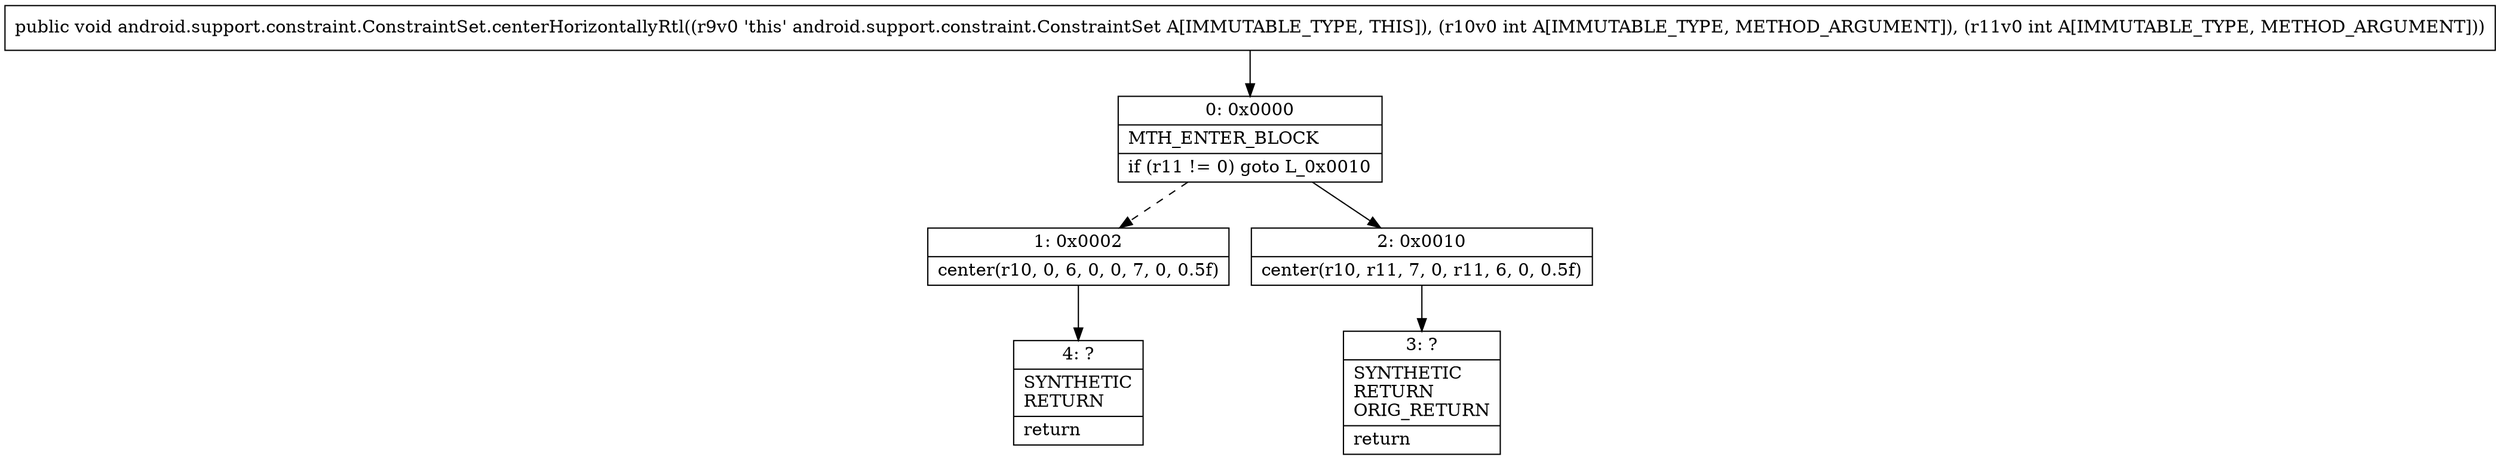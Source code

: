 digraph "CFG forandroid.support.constraint.ConstraintSet.centerHorizontallyRtl(II)V" {
Node_0 [shape=record,label="{0\:\ 0x0000|MTH_ENTER_BLOCK\l|if (r11 != 0) goto L_0x0010\l}"];
Node_1 [shape=record,label="{1\:\ 0x0002|center(r10, 0, 6, 0, 0, 7, 0, 0.5f)\l}"];
Node_2 [shape=record,label="{2\:\ 0x0010|center(r10, r11, 7, 0, r11, 6, 0, 0.5f)\l}"];
Node_3 [shape=record,label="{3\:\ ?|SYNTHETIC\lRETURN\lORIG_RETURN\l|return\l}"];
Node_4 [shape=record,label="{4\:\ ?|SYNTHETIC\lRETURN\l|return\l}"];
MethodNode[shape=record,label="{public void android.support.constraint.ConstraintSet.centerHorizontallyRtl((r9v0 'this' android.support.constraint.ConstraintSet A[IMMUTABLE_TYPE, THIS]), (r10v0 int A[IMMUTABLE_TYPE, METHOD_ARGUMENT]), (r11v0 int A[IMMUTABLE_TYPE, METHOD_ARGUMENT])) }"];
MethodNode -> Node_0;
Node_0 -> Node_1[style=dashed];
Node_0 -> Node_2;
Node_1 -> Node_4;
Node_2 -> Node_3;
}

